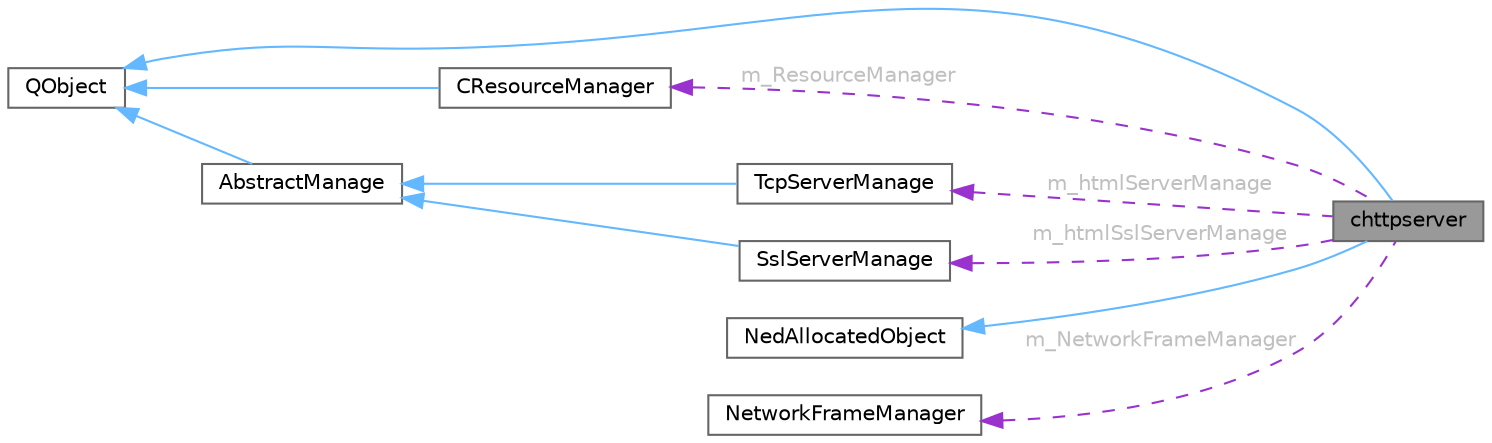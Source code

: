 digraph "chttpserver"
{
 // LATEX_PDF_SIZE
  bgcolor="transparent";
  edge [fontname=Helvetica,fontsize=10,labelfontname=Helvetica,labelfontsize=10];
  node [fontname=Helvetica,fontsize=10,shape=box,height=0.2,width=0.4];
  rankdir="LR";
  Node1 [id="Node000001",label="chttpserver",height=0.2,width=0.4,color="gray40", fillcolor="grey60", style="filled", fontcolor="black",tooltip=" "];
  Node2 -> Node1 [id="edge1_Node000001_Node000002",dir="back",color="steelblue1",style="solid",tooltip=" "];
  Node2 [id="Node000002",label="QObject",height=0.2,width=0.4,color="gray40", fillcolor="white", style="filled",tooltip=" "];
  Node3 -> Node1 [id="edge2_Node000001_Node000003",dir="back",color="steelblue1",style="solid",tooltip=" "];
  Node3 [id="Node000003",label="NedAllocatedObject",height=0.2,width=0.4,color="gray40", fillcolor="white", style="filled",URL="$class_ned_allocated_object.html",tooltip="提供自定义内存分配和释放功能的基类"];
  Node4 -> Node1 [id="edge3_Node000001_Node000004",dir="back",color="darkorchid3",style="dashed",tooltip=" ",label=" m_ResourceManager",fontcolor="grey" ];
  Node4 [id="Node000004",label="CResourceManager",height=0.2,width=0.4,color="gray40", fillcolor="white", style="filled",URL="$class_c_resource_manager.html",tooltip="管理文件和 ZIP 资源的类"];
  Node2 -> Node4 [id="edge4_Node000004_Node000002",dir="back",color="steelblue1",style="solid",tooltip=" "];
  Node5 -> Node1 [id="edge5_Node000001_Node000005",dir="back",color="darkorchid3",style="dashed",tooltip=" ",label=" m_NetworkFrameManager",fontcolor="grey" ];
  Node5 [id="Node000005",label="NetworkFrameManager",height=0.2,width=0.4,color="gray40", fillcolor="white", style="filled",URL="$class_network_frame_manager.html",tooltip=" "];
  Node6 -> Node1 [id="edge6_Node000001_Node000006",dir="back",color="darkorchid3",style="dashed",tooltip=" ",label=" m_htmlServerManage",fontcolor="grey" ];
  Node6 [id="Node000006",label="TcpServerManage",height=0.2,width=0.4,color="gray40", fillcolor="white", style="filled",URL="$class_j_q_http_server_1_1_tcp_server_manage.html",tooltip="TCP协议HTTP服务器管理类"];
  Node7 -> Node6 [id="edge7_Node000006_Node000007",dir="back",color="steelblue1",style="solid",tooltip=" "];
  Node7 [id="Node000007",label="AbstractManage",height=0.2,width=0.4,color="gray40", fillcolor="white", style="filled",URL="$class_j_q_http_server_1_1_abstract_manage.html",tooltip="服务器管理抽象基类"];
  Node2 -> Node7 [id="edge8_Node000007_Node000002",dir="back",color="steelblue1",style="solid",tooltip=" "];
  Node8 -> Node1 [id="edge9_Node000001_Node000008",dir="back",color="darkorchid3",style="dashed",tooltip=" ",label=" m_htmlSslServerManage",fontcolor="grey" ];
  Node8 [id="Node000008",label="SslServerManage",height=0.2,width=0.4,color="gray40", fillcolor="white", style="filled",URL="$class_j_q_http_server_1_1_ssl_server_manage.html",tooltip="SSL 服务器管理类，继承自 AbstractManage。"];
  Node7 -> Node8 [id="edge10_Node000008_Node000007",dir="back",color="steelblue1",style="solid",tooltip=" "];
}
